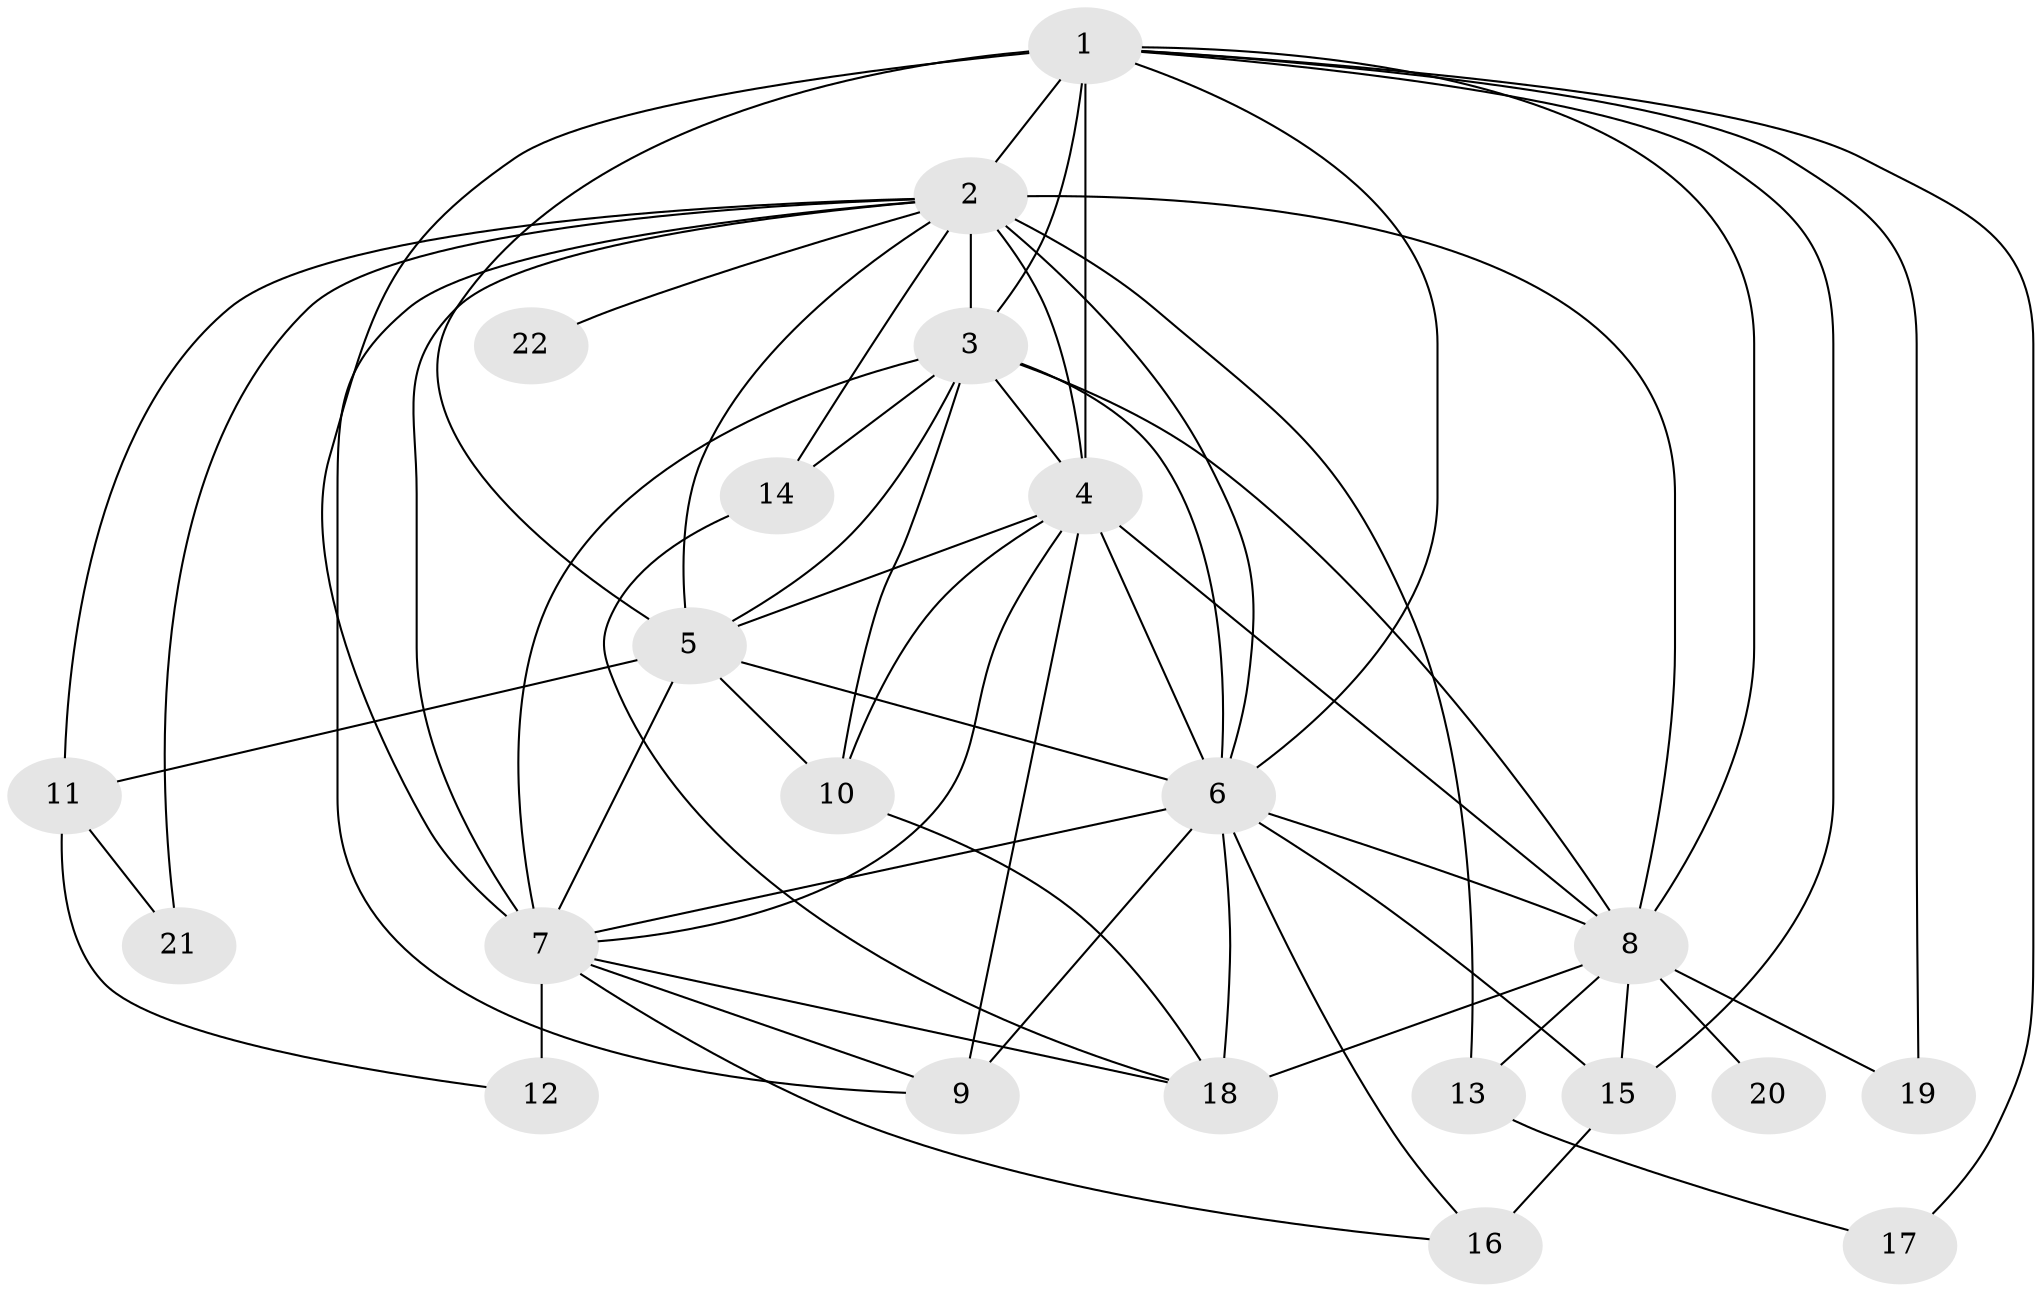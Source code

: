 // original degree distribution, {17: 0.05555555555555555, 12: 0.05555555555555555, 13: 0.018518518518518517, 20: 0.018518518518518517, 15: 0.018518518518518517, 16: 0.018518518518518517, 2: 0.5185185185185185, 5: 0.05555555555555555, 4: 0.09259259259259259, 3: 0.14814814814814814}
// Generated by graph-tools (version 1.1) at 2025/50/03/04/25 22:50:03]
// undirected, 22 vertices, 60 edges
graph export_dot {
  node [color=gray90,style=filled];
  1;
  2;
  3;
  4;
  5;
  6;
  7;
  8;
  9;
  10;
  11;
  12;
  13;
  14;
  15;
  16;
  17;
  18;
  19;
  20;
  21;
  22;
  1 -- 2 [weight=3.0];
  1 -- 3 [weight=2.0];
  1 -- 4 [weight=1.0];
  1 -- 5 [weight=2.0];
  1 -- 6 [weight=2.0];
  1 -- 7 [weight=2.0];
  1 -- 8 [weight=1.0];
  1 -- 15 [weight=2.0];
  1 -- 17 [weight=1.0];
  1 -- 19 [weight=1.0];
  2 -- 3 [weight=4.0];
  2 -- 4 [weight=2.0];
  2 -- 5 [weight=4.0];
  2 -- 6 [weight=3.0];
  2 -- 7 [weight=2.0];
  2 -- 8 [weight=2.0];
  2 -- 9 [weight=1.0];
  2 -- 11 [weight=1.0];
  2 -- 13 [weight=2.0];
  2 -- 14 [weight=1.0];
  2 -- 21 [weight=1.0];
  2 -- 22 [weight=1.0];
  3 -- 4 [weight=2.0];
  3 -- 5 [weight=4.0];
  3 -- 6 [weight=2.0];
  3 -- 7 [weight=2.0];
  3 -- 8 [weight=6.0];
  3 -- 10 [weight=1.0];
  3 -- 14 [weight=2.0];
  4 -- 5 [weight=3.0];
  4 -- 6 [weight=2.0];
  4 -- 7 [weight=1.0];
  4 -- 8 [weight=1.0];
  4 -- 9 [weight=4.0];
  4 -- 10 [weight=1.0];
  5 -- 6 [weight=8.0];
  5 -- 7 [weight=2.0];
  5 -- 10 [weight=1.0];
  5 -- 11 [weight=1.0];
  6 -- 7 [weight=1.0];
  6 -- 8 [weight=2.0];
  6 -- 9 [weight=1.0];
  6 -- 15 [weight=1.0];
  6 -- 16 [weight=1.0];
  6 -- 18 [weight=1.0];
  7 -- 9 [weight=1.0];
  7 -- 12 [weight=2.0];
  7 -- 16 [weight=1.0];
  7 -- 18 [weight=1.0];
  8 -- 13 [weight=2.0];
  8 -- 15 [weight=1.0];
  8 -- 18 [weight=2.0];
  8 -- 19 [weight=1.0];
  8 -- 20 [weight=2.0];
  10 -- 18 [weight=1.0];
  11 -- 12 [weight=1.0];
  11 -- 21 [weight=1.0];
  13 -- 17 [weight=1.0];
  14 -- 18 [weight=1.0];
  15 -- 16 [weight=2.0];
}
